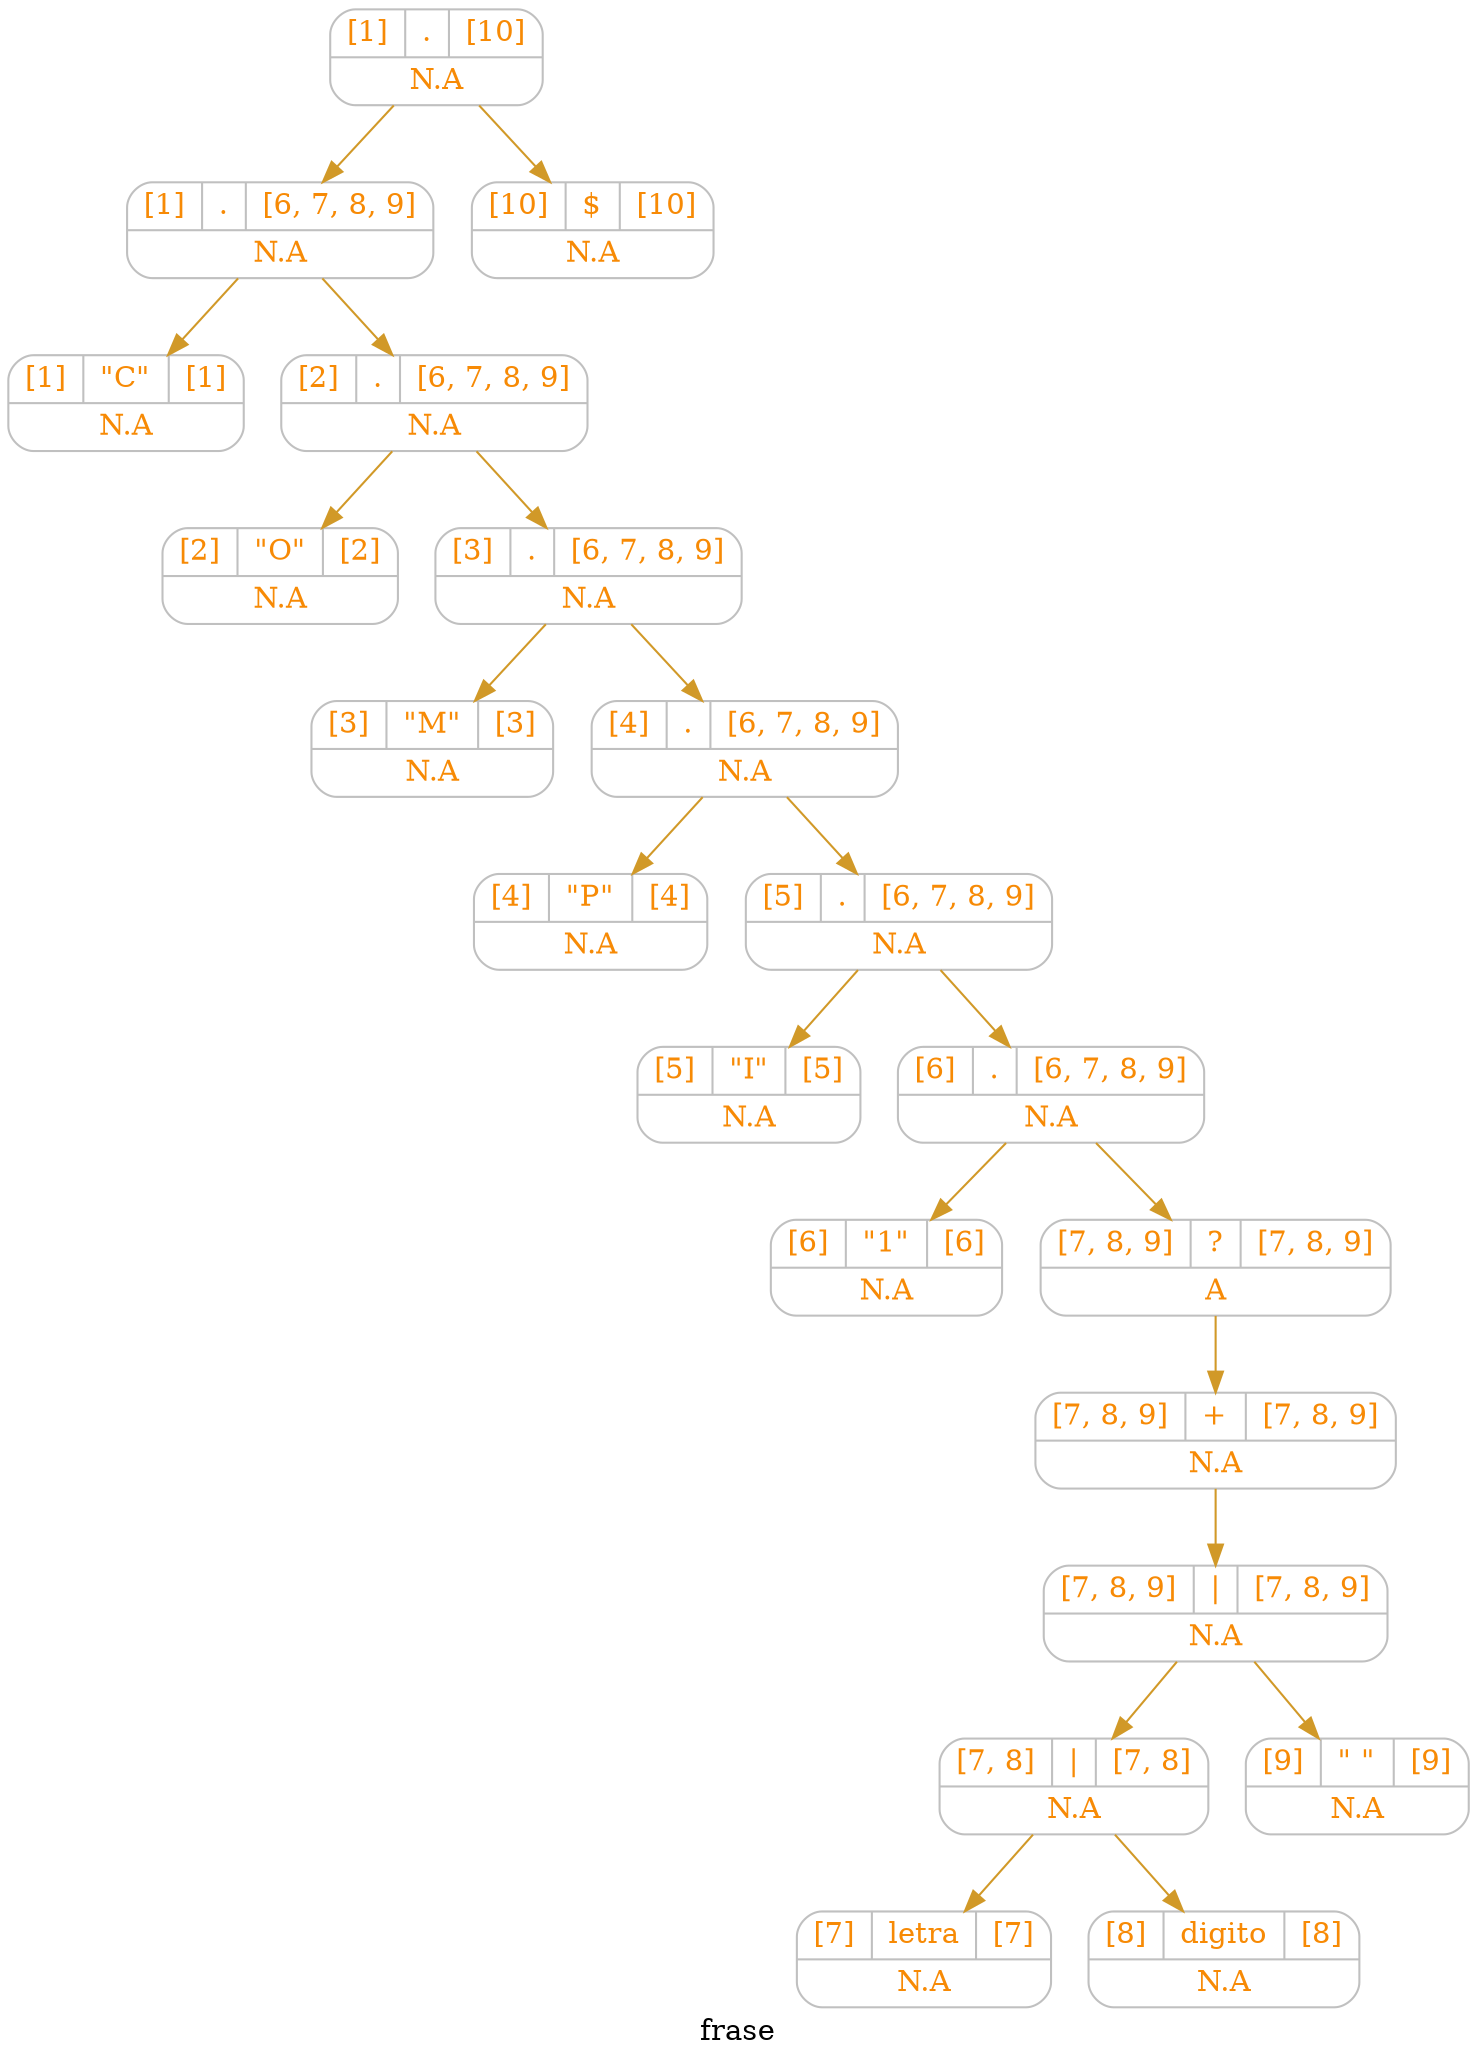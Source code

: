 digraph structs {

node[shape=Mrecord color=gray fontcolor="#f78a05"];
label ="frase"
edge[color="#d19928"];
struct1769556877[label="{{[1]|<here>.|[10]}|N.A}"];
    struct1769556877->struct1744286583
struct1744286583[label="{{[1]|<here>.|[6, 7, 8, 9]}|N.A}"];
    struct1744286583->struct1487661606
struct1487661606[label="{{[1]|<here>\"C\"|[1]}|N.A}"];
    struct1744286583->struct1851258236
struct1851258236[label="{{[2]|<here>.|[6, 7, 8, 9]}|N.A}"];
    struct1851258236->struct1305607704
struct1305607704[label="{{[2]|<here>\"O\"|[2]}|N.A}"];
    struct1851258236->struct401047774
struct401047774[label="{{[3]|<here>.|[6, 7, 8, 9]}|N.A}"];
    struct401047774->struct270185182
struct270185182[label="{{[3]|<here>\"M\"|[3]}|N.A}"];
    struct401047774->struct1094142388
struct1094142388[label="{{[4]|<here>.|[6, 7, 8, 9]}|N.A}"];
    struct1094142388->struct55860916
struct55860916[label="{{[4]|<here>\"P\"|[4]}|N.A}"];
    struct1094142388->struct673107824
struct673107824[label="{{[5]|<here>.|[6, 7, 8, 9]}|N.A}"];
    struct673107824->struct1842812143
struct1842812143[label="{{[5]|<here>\"I\"|[5]}|N.A}"];
    struct673107824->struct374774280
struct374774280[label="{{[6]|<here>.|[6, 7, 8, 9]}|N.A}"];
    struct374774280->struct928434056
struct928434056[label="{{[6]|<here>\"1\"|[6]}|N.A}"];
    struct374774280->struct1768815453
struct1768815453[label="{{[7, 8, 9]|<here>?|[7, 8, 9]}|A}"];
    struct1768815453->struct1011415795
struct1011415795[label="{{[7, 8, 9]|<here>+|[7, 8, 9]}|N.A}"];
    struct1011415795->struct510439848
struct510439848[label="{{[7, 8, 9]|<here>\||[7, 8, 9]}|N.A}"];
    struct510439848->struct520576874
struct520576874[label="{{[7, 8]|<here>\||[7, 8]}|N.A}"];
    struct520576874->struct423033028
struct423033028[label="{{[7]|<here>letra|[7]}|N.A}"];
    struct520576874->struct1649546867
struct1649546867[label="{{[8]|<here>digito|[8]}|N.A}"];
    struct510439848->struct432540256
struct432540256[label="{{[9]|<here>\" \"|[9]}|N.A}"];
    struct1769556877->struct1007811132
struct1007811132[label="{{[10]|<here>$|[10]}|N.A}"];

}
